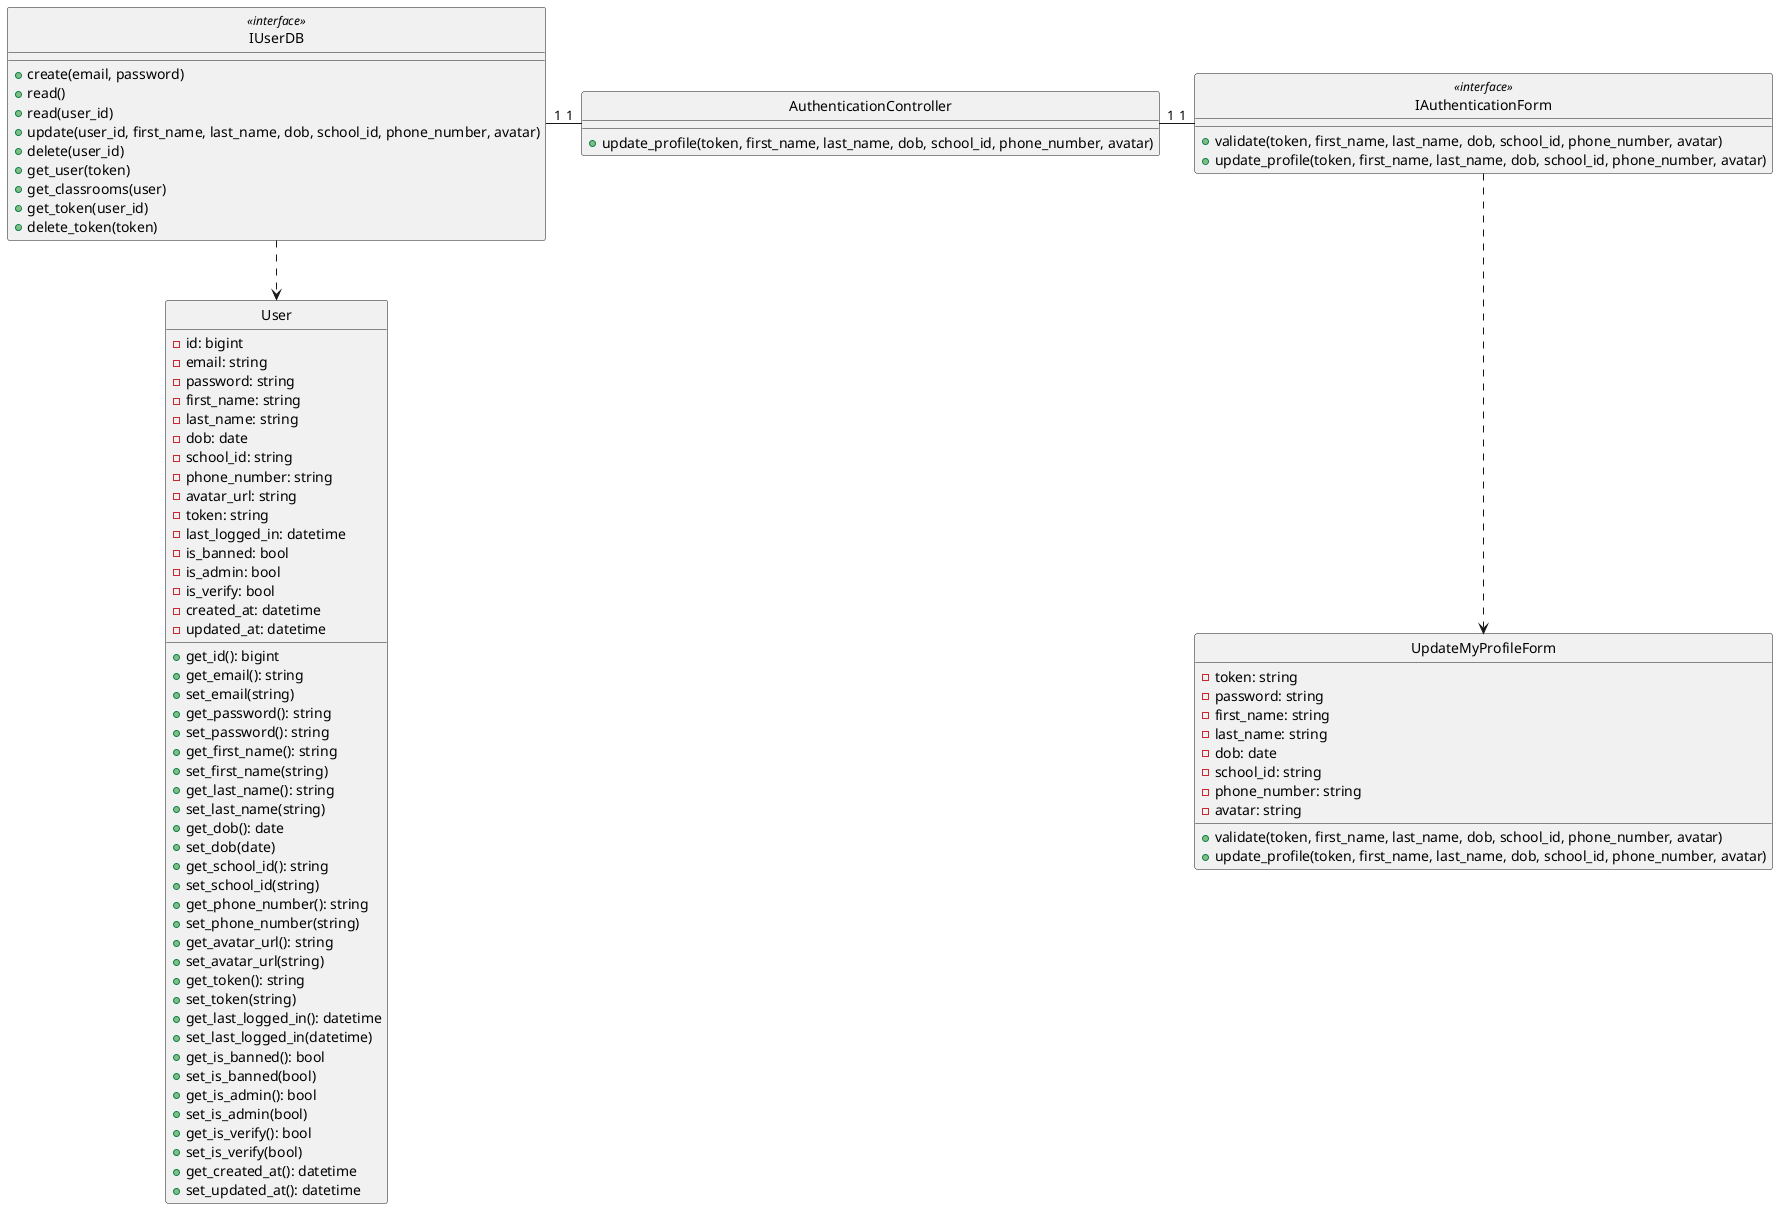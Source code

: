 @startuml createClass

class User {
    - id: bigint
    - email: string
    - password: string
    - first_name: string
    - last_name: string
    - dob: date
    - school_id: string
    - phone_number: string
    - avatar_url: string
    - token: string
    - last_logged_in: datetime
    - is_banned: bool
    - is_admin: bool
    - is_verify: bool
    - created_at: datetime
    - updated_at: datetime

    + get_id(): bigint
    + get_email(): string
    + set_email(string)
    + get_password(): string
    + set_password(): string
    + get_first_name(): string
    + set_first_name(string)
    + get_last_name(): string
    + set_last_name(string)
    + get_dob(): date
    + set_dob(date)
    + get_school_id(): string
    + set_school_id(string)
    + get_phone_number(): string
    + set_phone_number(string)
    + get_avatar_url(): string
    + set_avatar_url(string)
    + get_token(): string
    + set_token(string)
    + get_last_logged_in(): datetime
    + set_last_logged_in(datetime)
    + get_is_banned(): bool
    + set_is_banned(bool)
    + get_is_admin(): bool
    + set_is_admin(bool)
    + get_is_verify(): bool
    + set_is_verify(bool)
    + get_created_at(): datetime
    + set_updated_at(): datetime
}

class IUserDB <<interface>> {
    + create(email, password)
    + read()
    + read(user_id)
    + update(user_id, first_name, last_name, dob, school_id, phone_number, avatar)
    + delete(user_id)
    + get_user(token)
    + get_classrooms(user)
    + get_token(user_id)
    + delete_token(token)
}

class UpdateMyProfileForm {
    - token: string
    - password: string
    - first_name: string
    - last_name: string
    - dob: date
    - school_id: string
    - phone_number: string
    - avatar: string

    + validate(token, first_name, last_name, dob, school_id, phone_number, avatar)
    + update_profile(token, first_name, last_name, dob, school_id, phone_number, avatar)
}

class IAuthenticationForm <<interface>> {
    + validate(token, first_name, last_name, dob, school_id, phone_number, avatar)
    + update_profile(token, first_name, last_name, dob, school_id, phone_number, avatar)
}

class AuthenticationController {
    + update_profile(token, first_name, last_name, dob, school_id, phone_number, avatar)
}

hide User circle
hide IUserDB <<interface>> circle
hide UpdateMyProfileForm circle
hide IAuthenticationForm <<interface>> circle
hide AuthenticationController circle

IUserDB -down.> User
IAuthenticationForm .down.> UpdateMyProfileForm
AuthenticationController "1"-left-"1" IUserDB
IAuthenticationForm "1"-left-"1" AuthenticationController

@enduml
